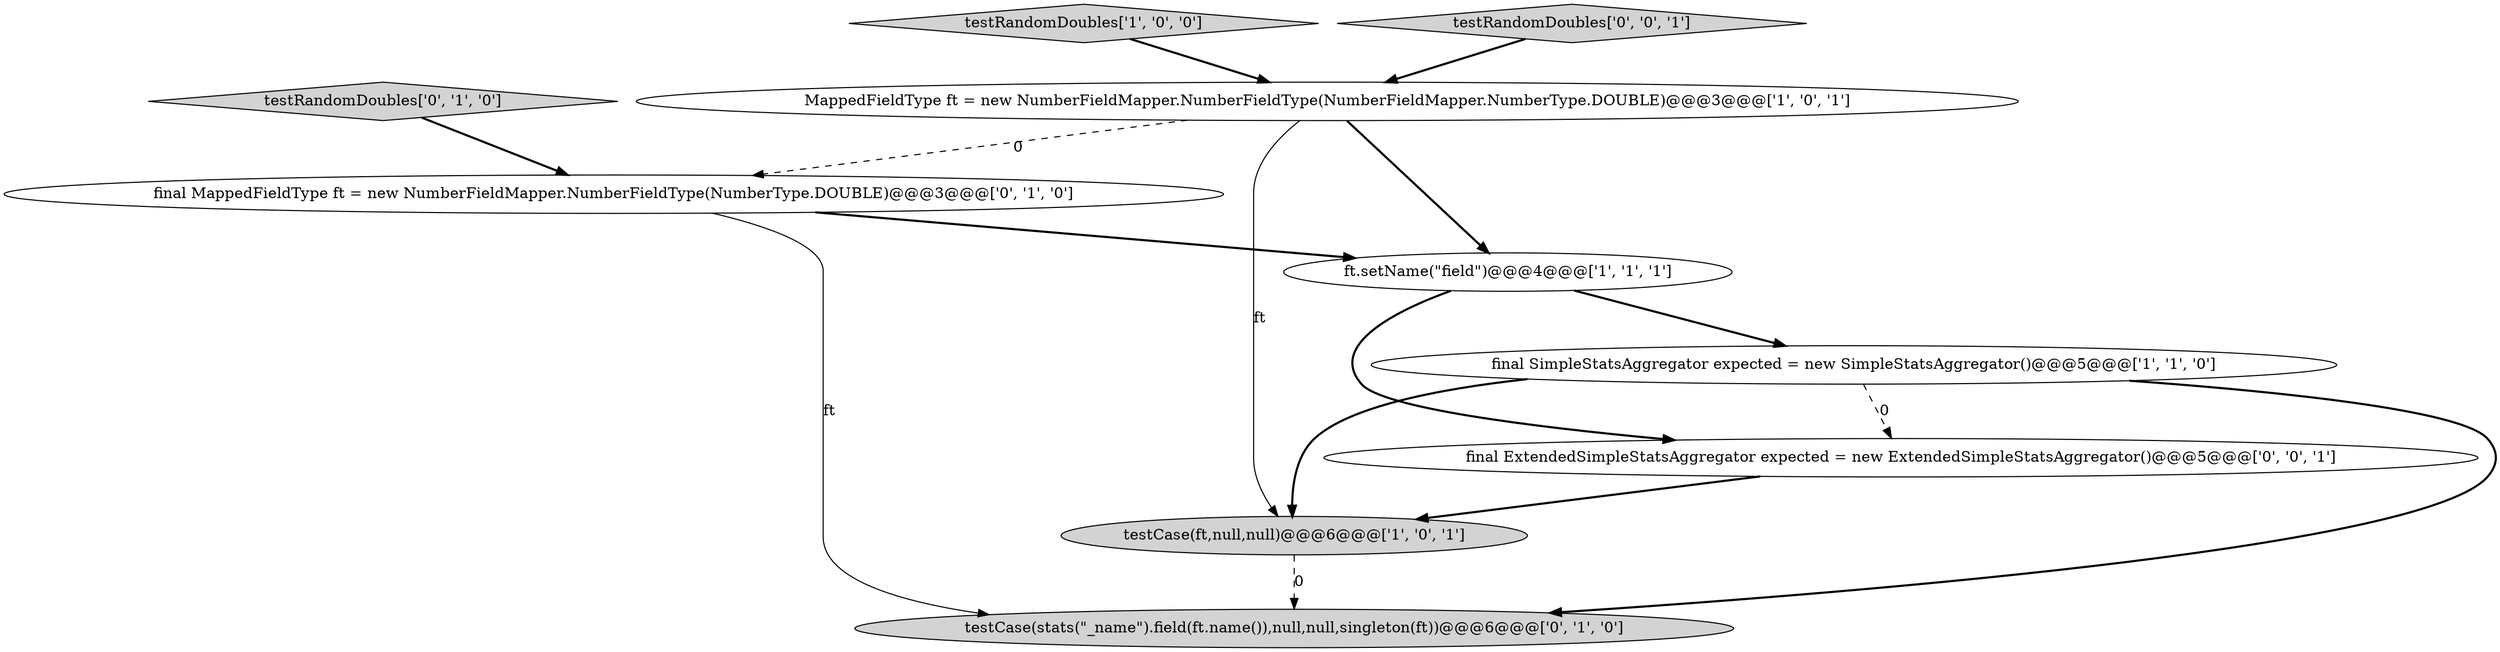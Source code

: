digraph {
7 [style = filled, label = "testRandomDoubles['0', '1', '0']", fillcolor = lightgray, shape = diamond image = "AAA0AAABBB2BBB"];
5 [style = filled, label = "final MappedFieldType ft = new NumberFieldMapper.NumberFieldType(NumberType.DOUBLE)@@@3@@@['0', '1', '0']", fillcolor = white, shape = ellipse image = "AAA1AAABBB2BBB"];
4 [style = filled, label = "testRandomDoubles['1', '0', '0']", fillcolor = lightgray, shape = diamond image = "AAA0AAABBB1BBB"];
8 [style = filled, label = "final ExtendedSimpleStatsAggregator expected = new ExtendedSimpleStatsAggregator()@@@5@@@['0', '0', '1']", fillcolor = white, shape = ellipse image = "AAA0AAABBB3BBB"];
3 [style = filled, label = "testCase(ft,null,null)@@@6@@@['1', '0', '1']", fillcolor = lightgray, shape = ellipse image = "AAA0AAABBB1BBB"];
1 [style = filled, label = "MappedFieldType ft = new NumberFieldMapper.NumberFieldType(NumberFieldMapper.NumberType.DOUBLE)@@@3@@@['1', '0', '1']", fillcolor = white, shape = ellipse image = "AAA0AAABBB1BBB"];
6 [style = filled, label = "testCase(stats(\"_name\").field(ft.name()),null,null,singleton(ft))@@@6@@@['0', '1', '0']", fillcolor = lightgray, shape = ellipse image = "AAA1AAABBB2BBB"];
2 [style = filled, label = "final SimpleStatsAggregator expected = new SimpleStatsAggregator()@@@5@@@['1', '1', '0']", fillcolor = white, shape = ellipse image = "AAA0AAABBB1BBB"];
0 [style = filled, label = "ft.setName(\"field\")@@@4@@@['1', '1', '1']", fillcolor = white, shape = ellipse image = "AAA0AAABBB1BBB"];
9 [style = filled, label = "testRandomDoubles['0', '0', '1']", fillcolor = lightgray, shape = diamond image = "AAA0AAABBB3BBB"];
2->6 [style = bold, label=""];
7->5 [style = bold, label=""];
2->8 [style = dashed, label="0"];
5->0 [style = bold, label=""];
1->5 [style = dashed, label="0"];
3->6 [style = dashed, label="0"];
0->2 [style = bold, label=""];
0->8 [style = bold, label=""];
9->1 [style = bold, label=""];
1->3 [style = solid, label="ft"];
5->6 [style = solid, label="ft"];
2->3 [style = bold, label=""];
8->3 [style = bold, label=""];
4->1 [style = bold, label=""];
1->0 [style = bold, label=""];
}

